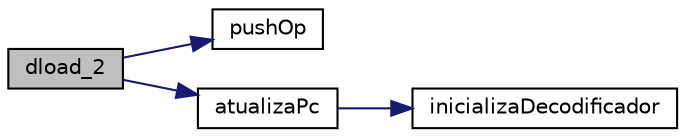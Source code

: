 digraph "dload_2"
{
 // INTERACTIVE_SVG=YES
  edge [fontname="Helvetica",fontsize="10",labelfontname="Helvetica",labelfontsize="10"];
  node [fontname="Helvetica",fontsize="10",shape=record];
  rankdir="LR";
  Node659 [label="dload_2",height=0.2,width=0.4,color="black", fillcolor="grey75", style="filled", fontcolor="black"];
  Node659 -> Node660 [color="midnightblue",fontsize="10",style="solid"];
  Node660 [label="pushOp",height=0.2,width=0.4,color="black", fillcolor="white", style="filled",URL="$frame_8c.html#a50993c39467516396b64a90eb81af0ba"];
  Node659 -> Node661 [color="midnightblue",fontsize="10",style="solid"];
  Node661 [label="atualizaPc",height=0.2,width=0.4,color="black", fillcolor="white", style="filled",URL="$instrucao_8c.html#abcf4bbde1212f9bb0f2ee7a6ba5aec08"];
  Node661 -> Node662 [color="midnightblue",fontsize="10",style="solid"];
  Node662 [label="inicializaDecodificador",height=0.2,width=0.4,color="black", fillcolor="white", style="filled",URL="$decodificador_8c.html#ac4ac4bcce3fed96b1a2657ceafda40bc"];
}
